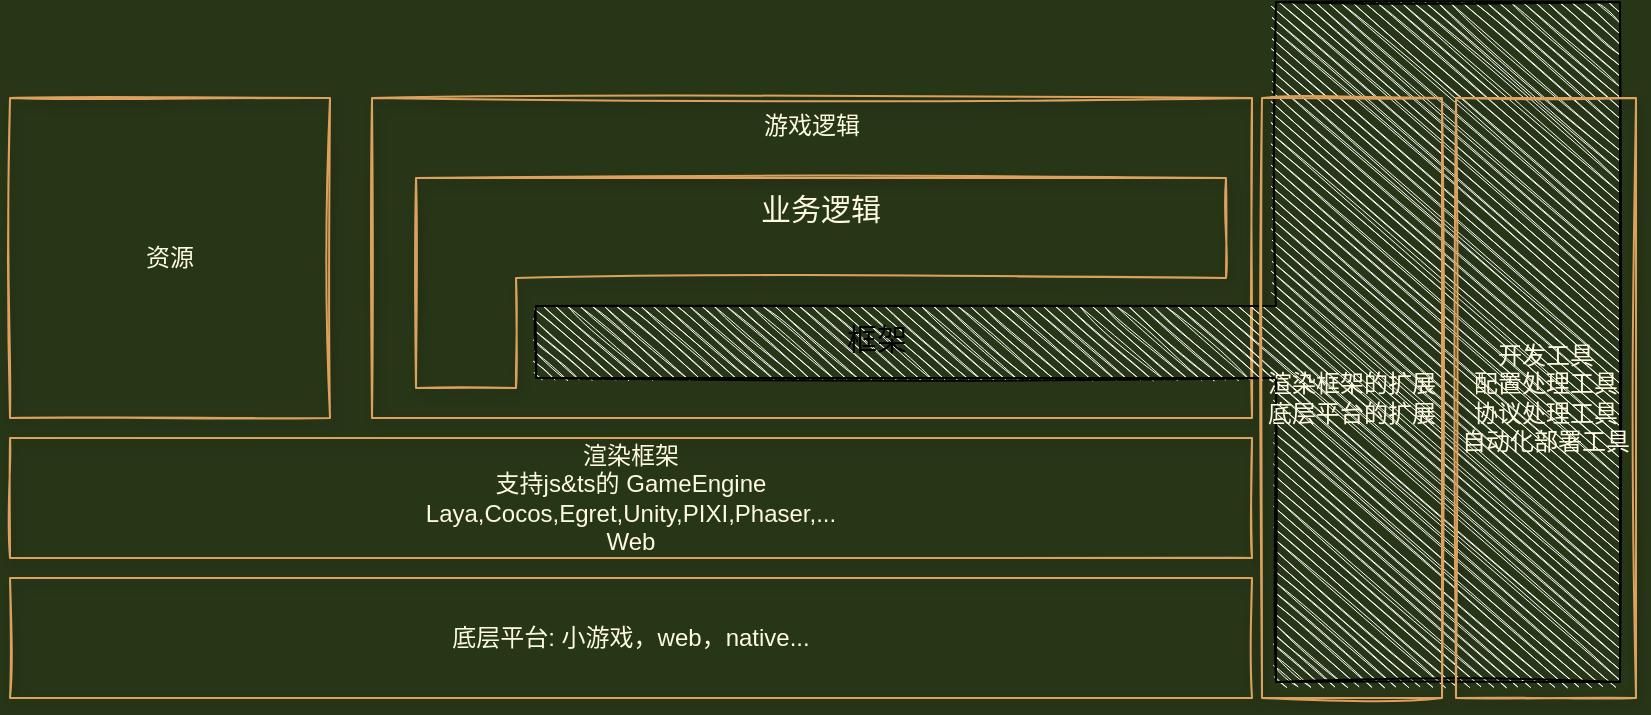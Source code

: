<mxfile version="13.6.5">
    <diagram id="oKLI9GotOiLQ3IlupbdN" name="第 1 页">
        <mxGraphModel dx="974" dy="385" grid="1" gridSize="10" guides="1" tooltips="1" connect="1" arrows="1" fold="1" page="1" pageScale="1" pageWidth="413" pageHeight="291" background="#283618" math="0" shadow="0">
            <root>
                <mxCell id="0"/>
                <mxCell id="1" parent="0"/>
                <mxCell id="2" value="渲染框架&lt;br&gt;支持js&amp;amp;ts的 GameEngine&lt;br&gt;Laya,Cocos,Egret,Unity,PIXI,Phaser,...&lt;br&gt;Web" style="whiteSpace=wrap;html=1;shadow=1;fillStyle=hachure;fillColor=none;strokeColor=#DDA15E;fontColor=#FEFAE0;sketch=1;" parent="1" vertex="1">
                    <mxGeometry x="7" y="610" width="621" height="60" as="geometry"/>
                </mxCell>
                <mxCell id="3" value="底层平台:&amp;nbsp;小游戏，web，native..." style="whiteSpace=wrap;html=1;shadow=1;fillStyle=hachure;fillColor=none;strokeColor=#DDA15E;fontColor=#FEFAE0;sketch=1;" parent="1" vertex="1">
                    <mxGeometry x="7" y="680" width="621" height="60" as="geometry"/>
                </mxCell>
                <mxCell id="4" value="游戏逻辑" style="whiteSpace=wrap;html=1;verticalAlign=top;shadow=1;fillStyle=hachure;fillColor=none;strokeColor=#DDA15E;fontColor=#FEFAE0;sketch=1;" parent="1" vertex="1">
                    <mxGeometry x="188" y="440" width="440" height="160" as="geometry"/>
                </mxCell>
                <mxCell id="5" value="资源" style="whiteSpace=wrap;html=1;labelBorderColor=none;shadow=1;glass=0;fillStyle=auto;fillColor=none;strokeColor=#DDA15E;fontColor=#FEFAE0;sketch=1;" parent="1" vertex="1">
                    <mxGeometry x="7" y="440" width="160" height="160" as="geometry"/>
                </mxCell>
                <mxCell id="10" value="&lt;div style=&quot;font-size: 15px;&quot;&gt;业务逻辑&lt;/div&gt;&lt;div style=&quot;font-size: 15px;&quot;&gt;&lt;br style=&quot;font-size: 15px;&quot;&gt;&lt;/div&gt;&lt;div style=&quot;font-size: 15px;&quot;&gt;&lt;br style=&quot;font-size: 15px;&quot;&gt;&lt;/div&gt;&lt;div style=&quot;font-size: 15px;&quot;&gt;&lt;br style=&quot;font-size: 15px;&quot;&gt;&lt;/div&gt;&lt;div style=&quot;font-size: 15px;&quot;&gt;&lt;br style=&quot;font-size: 15px;&quot;&gt;&lt;/div&gt;&lt;div style=&quot;font-size: 15px;&quot;&gt;&lt;br style=&quot;font-size: 15px;&quot;&gt;&lt;/div&gt;" style="shape=corner;whiteSpace=wrap;html=1;rotation=0;dx=50;dy=50;align=center;verticalAlign=top;horizontal=1;shadow=1;fillStyle=auto;fillColor=none;strokeColor=#DDA15E;fontColor=#FEFAE0;sketch=1;direction=south;flipH=1;labelPosition=center;verticalLabelPosition=middle;fontSize=15;textDirection=ltr;flipV=0;" parent="1" vertex="1">
                    <mxGeometry x="210" y="480" width="405" height="105" as="geometry"/>
                </mxCell>
                <mxCell id="11" value="" style="shape=tee;whiteSpace=wrap;html=1;sketch=1;direction=south;dx=36;dy=172;fillStyle=hachure;shadow=0;" vertex="1" parent="1">
                    <mxGeometry x="270" y="392" width="542" height="340" as="geometry"/>
                </mxCell>
                <mxCell id="12" value="框架" style="text;html=1;resizable=0;autosize=1;align=center;verticalAlign=middle;points=[];fillColor=none;strokeColor=none;rounded=0;shadow=0;sketch=1;fontSize=15;" vertex="1" parent="1">
                    <mxGeometry x="415" y="550" width="50" height="20" as="geometry"/>
                </mxCell>
                <mxCell id="9" value="渲染框架的扩展&lt;br&gt;底层平台的扩展" style="whiteSpace=wrap;html=1;shadow=1;fillStyle=hachure;fillColor=none;strokeColor=#DDA15E;fontColor=#FEFAE0;sketch=1;" parent="1" vertex="1">
                    <mxGeometry x="633" y="440" width="90" height="300" as="geometry"/>
                </mxCell>
                <mxCell id="8" value="开发工具&lt;br&gt;配置处理工具&lt;br&gt;协议处理工具&lt;br&gt;自动化部署工具" style="whiteSpace=wrap;html=1;shadow=1;fillStyle=hachure;fillColor=none;strokeColor=#DDA15E;fontColor=#FEFAE0;sketch=1;" parent="1" vertex="1">
                    <mxGeometry x="730" y="440" width="90" height="300" as="geometry"/>
                </mxCell>
            </root>
        </mxGraphModel>
    </diagram>
</mxfile>